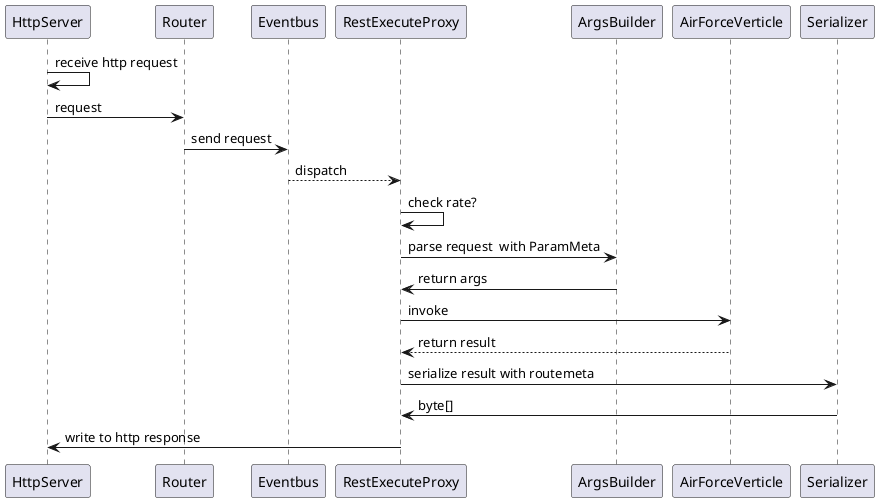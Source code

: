 @startuml

HttpServer -> HttpServer : receive http request
HttpServer -> Router:request
Router -> Eventbus : send request
Eventbus --> RestExecuteProxy:dispatch
RestExecuteProxy -> RestExecuteProxy : check rate?
RestExecuteProxy -> ArgsBuilder:parse request  with ParamMeta
ArgsBuilder -> RestExecuteProxy: return args
RestExecuteProxy -> AirForceVerticle:invoke
AirForceVerticle --> RestExecuteProxy : return result
RestExecuteProxy -> Serializer : serialize result with routemeta
Serializer -> RestExecuteProxy : byte[]
RestExecuteProxy -> HttpServer : write to http response


@enduml